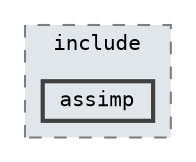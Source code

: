 digraph "C:/Users/s239074/Documents/ogl_renderer/thirdparty/assimp/out/build/x64-Debug/include/assimp"
{
 // LATEX_PDF_SIZE
  bgcolor="transparent";
  edge [fontname=Terminal,fontsize=10,labelfontname=Helvetica,labelfontsize=10];
  node [fontname=Terminal,fontsize=10,shape=box,height=0.2,width=0.4];
  compound=true
  subgraph clusterdir_5adce69ec9a3cae2207737d18bce602f {
    graph [ bgcolor="#e0e6e9", pencolor="grey50", label="include", fontname=Terminal,fontsize=10 style="filled,dashed", URL="dir_5adce69ec9a3cae2207737d18bce602f.html",tooltip=""]
  dir_87840be808b14da38175ec71140d2a83 [label="assimp", fillcolor="#e0e6e9", color="grey25", style="filled,bold", URL="dir_87840be808b14da38175ec71140d2a83.html",tooltip=""];
  }
}

